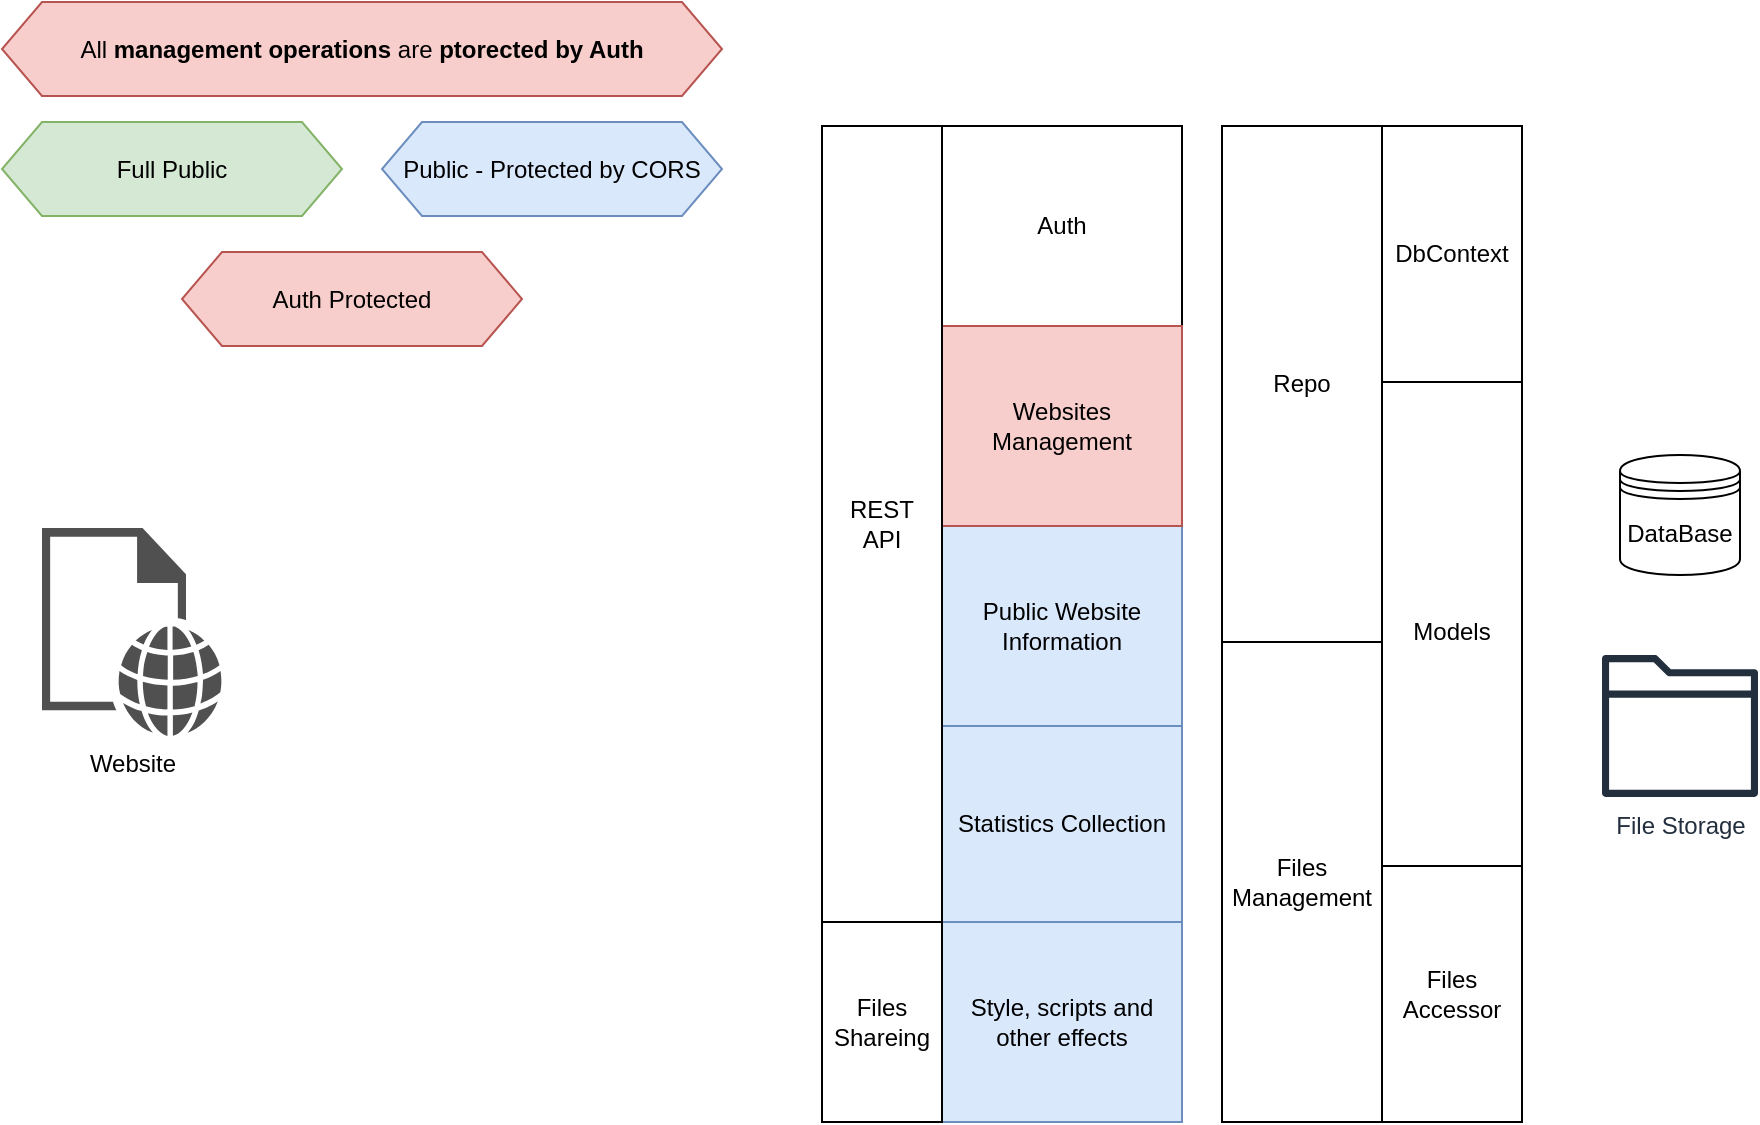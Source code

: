 <mxfile version="21.6.1" type="device" pages="2">
  <diagram name="Page-1" id="ZfqbuEP5Iuo1F0AxIvN3">
    <mxGraphModel dx="1418" dy="820" grid="1" gridSize="10" guides="1" tooltips="1" connect="1" arrows="1" fold="1" page="1" pageScale="1" pageWidth="1100" pageHeight="850" math="0" shadow="0">
      <root>
        <mxCell id="0" />
        <mxCell id="1" parent="0" />
        <mxCell id="TOT-_v6R7QztRLe_0nVt-1" value="Website" style="sketch=0;pointerEvents=1;shadow=0;dashed=0;html=1;strokeColor=none;fillColor=#505050;labelPosition=center;verticalLabelPosition=bottom;verticalAlign=top;outlineConnect=0;align=center;shape=mxgraph.office.concepts.web_page;" parent="1" vertex="1">
          <mxGeometry x="190" y="273" width="90" height="104" as="geometry" />
        </mxCell>
        <mxCell id="TOT-_v6R7QztRLe_0nVt-9" value="Public Website&lt;br style=&quot;border-color: var(--border-color);&quot;&gt;Information" style="rounded=0;whiteSpace=wrap;html=1;fillColor=#dae8fc;strokeColor=#6c8ebf;" parent="1" vertex="1">
          <mxGeometry x="640" y="272" width="120" height="100" as="geometry" />
        </mxCell>
        <mxCell id="TOT-_v6R7QztRLe_0nVt-10" value="Statistics Collection" style="rounded=0;whiteSpace=wrap;html=1;fillColor=#dae8fc;strokeColor=#6c8ebf;" parent="1" vertex="1">
          <mxGeometry x="640" y="372" width="120" height="98" as="geometry" />
        </mxCell>
        <mxCell id="TOT-_v6R7QztRLe_0nVt-11" value="Style, scripts and other effects" style="rounded=0;whiteSpace=wrap;html=1;fillColor=#dae8fc;strokeColor=#6c8ebf;" parent="1" vertex="1">
          <mxGeometry x="640" y="470" width="120" height="100" as="geometry" />
        </mxCell>
        <mxCell id="TOT-_v6R7QztRLe_0nVt-14" value="DataBase" style="shape=datastore;whiteSpace=wrap;html=1;" parent="1" vertex="1">
          <mxGeometry x="979" y="236.5" width="60" height="60" as="geometry" />
        </mxCell>
        <mxCell id="TOT-_v6R7QztRLe_0nVt-15" value="File Storage" style="sketch=0;outlineConnect=0;fontColor=#232F3E;gradientColor=none;fillColor=#232F3D;strokeColor=none;dashed=0;verticalLabelPosition=bottom;verticalAlign=top;align=center;html=1;fontSize=12;fontStyle=0;aspect=fixed;pointerEvents=1;shape=mxgraph.aws4.folder;" parent="1" vertex="1">
          <mxGeometry x="970" y="336.5" width="78" height="71" as="geometry" />
        </mxCell>
        <mxCell id="TOT-_v6R7QztRLe_0nVt-16" value="Auth" style="rounded=0;whiteSpace=wrap;html=1;" parent="1" vertex="1">
          <mxGeometry x="640" y="72" width="120" height="100" as="geometry" />
        </mxCell>
        <mxCell id="TOT-_v6R7QztRLe_0nVt-17" value="Websites Management" style="rounded=0;whiteSpace=wrap;html=1;fillColor=#f8cecc;strokeColor=#b85450;" parent="1" vertex="1">
          <mxGeometry x="640" y="172" width="120" height="100" as="geometry" />
        </mxCell>
        <mxCell id="TOT-_v6R7QztRLe_0nVt-18" value="REST&lt;br&gt;API" style="rounded=0;whiteSpace=wrap;html=1;" parent="1" vertex="1">
          <mxGeometry x="580" y="72" width="60" height="398" as="geometry" />
        </mxCell>
        <mxCell id="TOT-_v6R7QztRLe_0nVt-19" value="Files Shareing" style="rounded=0;whiteSpace=wrap;html=1;" parent="1" vertex="1">
          <mxGeometry x="580" y="470" width="60" height="100" as="geometry" />
        </mxCell>
        <mxCell id="TOT-_v6R7QztRLe_0nVt-20" value="Public - Protected by CORS" style="shape=hexagon;perimeter=hexagonPerimeter2;whiteSpace=wrap;html=1;fixedSize=1;fillColor=#dae8fc;strokeColor=#6c8ebf;" parent="1" vertex="1">
          <mxGeometry x="360" y="70" width="170" height="47" as="geometry" />
        </mxCell>
        <mxCell id="TOT-_v6R7QztRLe_0nVt-21" value="Full Public" style="shape=hexagon;perimeter=hexagonPerimeter2;whiteSpace=wrap;html=1;fixedSize=1;fillColor=#d5e8d4;strokeColor=#82b366;" parent="1" vertex="1">
          <mxGeometry x="170" y="70" width="170" height="47" as="geometry" />
        </mxCell>
        <mxCell id="TOT-_v6R7QztRLe_0nVt-22" value="Auth Protected" style="shape=hexagon;perimeter=hexagonPerimeter2;whiteSpace=wrap;html=1;fixedSize=1;fillColor=#f8cecc;strokeColor=#b85450;" parent="1" vertex="1">
          <mxGeometry x="260" y="135" width="170" height="47" as="geometry" />
        </mxCell>
        <mxCell id="TOT-_v6R7QztRLe_0nVt-23" value="DbContext" style="rounded=0;whiteSpace=wrap;html=1;" parent="1" vertex="1">
          <mxGeometry x="860" y="72" width="70" height="128" as="geometry" />
        </mxCell>
        <mxCell id="TOT-_v6R7QztRLe_0nVt-24" value="All &lt;b&gt;management operations&lt;/b&gt; are &lt;b&gt;ptorected by Auth&lt;/b&gt;" style="shape=hexagon;perimeter=hexagonPerimeter2;whiteSpace=wrap;html=1;fixedSize=1;fillColor=#f8cecc;strokeColor=#b85450;" parent="1" vertex="1">
          <mxGeometry x="170" y="10" width="360" height="47" as="geometry" />
        </mxCell>
        <mxCell id="TOT-_v6R7QztRLe_0nVt-25" value="Models" style="rounded=0;whiteSpace=wrap;html=1;" parent="1" vertex="1">
          <mxGeometry x="860" y="200" width="70" height="250" as="geometry" />
        </mxCell>
        <mxCell id="TOT-_v6R7QztRLe_0nVt-26" value="Repo" style="rounded=0;whiteSpace=wrap;html=1;" parent="1" vertex="1">
          <mxGeometry x="780" y="72" width="80" height="258" as="geometry" />
        </mxCell>
        <mxCell id="TOT-_v6R7QztRLe_0nVt-27" value="Files&lt;br&gt;Management" style="rounded=0;whiteSpace=wrap;html=1;" parent="1" vertex="1">
          <mxGeometry x="780" y="330" width="80" height="240" as="geometry" />
        </mxCell>
        <mxCell id="TOT-_v6R7QztRLe_0nVt-28" value="Files Accessor" style="rounded=0;whiteSpace=wrap;html=1;" parent="1" vertex="1">
          <mxGeometry x="860" y="442" width="70" height="128" as="geometry" />
        </mxCell>
      </root>
    </mxGraphModel>
  </diagram>
  <diagram id="nfsJNLR3mH0LoLk7Z8MT" name="SecuritySystem">
    <mxGraphModel dx="1493" dy="13" grid="1" gridSize="10" guides="1" tooltips="1" connect="1" arrows="1" fold="1" page="1" pageScale="1" pageWidth="1100" pageHeight="850" math="0" shadow="0">
      <root>
        <mxCell id="0" />
        <mxCell id="1" parent="0" />
        <mxCell id="czs-m71-U2xIG_K7uHOS-11" style="edgeStyle=orthogonalEdgeStyle;rounded=0;orthogonalLoop=1;jettySize=auto;html=1;" edge="1" parent="1" source="qGoDjbubHYWRGXqa84R0-1" target="czs-m71-U2xIG_K7uHOS-9">
          <mxGeometry relative="1" as="geometry" />
        </mxCell>
        <mxCell id="qGoDjbubHYWRGXqa84R0-1" value="User" style="shape=umlActor;verticalLabelPosition=bottom;verticalAlign=top;html=1;outlineConnect=0;" parent="1" vertex="1">
          <mxGeometry x="85" y="1170" width="30" height="60" as="geometry" />
        </mxCell>
        <mxCell id="czs-m71-U2xIG_K7uHOS-10" style="edgeStyle=orthogonalEdgeStyle;rounded=0;orthogonalLoop=1;jettySize=auto;html=1;" edge="1" parent="1" source="qGoDjbubHYWRGXqa84R0-2" target="czs-m71-U2xIG_K7uHOS-9">
          <mxGeometry relative="1" as="geometry" />
        </mxCell>
        <mxCell id="qGoDjbubHYWRGXqa84R0-2" value="WebPage" style="ellipse;shape=cloud;whiteSpace=wrap;html=1;" parent="1" vertex="1">
          <mxGeometry x="40" y="1320" width="120" height="80" as="geometry" />
        </mxCell>
        <mxCell id="qGoDjbubHYWRGXqa84R0-7" style="edgeStyle=orthogonalEdgeStyle;rounded=0;orthogonalLoop=1;jettySize=auto;html=1;entryX=0;entryY=0.5;entryDx=0;entryDy=0;" parent="1" source="qGoDjbubHYWRGXqa84R0-4" target="qGoDjbubHYWRGXqa84R0-6" edge="1">
          <mxGeometry relative="1" as="geometry" />
        </mxCell>
        <mxCell id="qGoDjbubHYWRGXqa84R0-8" value="Domain data like headers and requester" style="edgeLabel;html=1;align=center;verticalAlign=middle;resizable=0;points=[];fontStyle=1;fontSize=13;" parent="qGoDjbubHYWRGXqa84R0-7" vertex="1" connectable="0">
          <mxGeometry x="0.667" y="-5" relative="1" as="geometry">
            <mxPoint x="-100" y="-5" as="offset" />
          </mxGeometry>
        </mxCell>
        <mxCell id="8sM5rEdZGpGG4iv7RLSA-2" style="edgeStyle=orthogonalEdgeStyle;rounded=0;orthogonalLoop=1;jettySize=auto;html=1;entryX=0;entryY=0.5;entryDx=0;entryDy=0;" parent="1" source="qGoDjbubHYWRGXqa84R0-4" target="8sM5rEdZGpGG4iv7RLSA-1" edge="1">
          <mxGeometry relative="1" as="geometry">
            <Array as="points">
              <mxPoint x="560" y="1420" />
            </Array>
          </mxGeometry>
        </mxCell>
        <mxCell id="8sM5rEdZGpGG4iv7RLSA-3" value="UserPass" style="edgeLabel;html=1;align=center;verticalAlign=middle;resizable=0;points=[];fontStyle=1;fontSize=12;" parent="8sM5rEdZGpGG4iv7RLSA-2" vertex="1" connectable="0">
          <mxGeometry x="0.2" y="-4" relative="1" as="geometry">
            <mxPoint as="offset" />
          </mxGeometry>
        </mxCell>
        <mxCell id="qGoDjbubHYWRGXqa84R0-4" value="Endpoint" style="rounded=0;whiteSpace=wrap;html=1;" parent="1" vertex="1">
          <mxGeometry x="520" y="1210" width="120" height="60" as="geometry" />
        </mxCell>
        <mxCell id="qGoDjbubHYWRGXqa84R0-9" style="edgeStyle=orthogonalEdgeStyle;rounded=0;orthogonalLoop=1;jettySize=auto;html=1;entryX=0.5;entryY=1;entryDx=0;entryDy=0;" parent="1" source="qGoDjbubHYWRGXqa84R0-6" target="qGoDjbubHYWRGXqa84R0-4" edge="1">
          <mxGeometry relative="1" as="geometry">
            <Array as="points">
              <mxPoint x="1000" y="1300" />
              <mxPoint x="580" y="1300" />
            </Array>
          </mxGeometry>
        </mxCell>
        <mxCell id="qGoDjbubHYWRGXqa84R0-10" value="UserPass (auth role, current user and current webpage)" style="edgeLabel;html=1;align=center;verticalAlign=middle;resizable=0;points=[];fontStyle=1;fontSize=13;" parent="qGoDjbubHYWRGXqa84R0-9" vertex="1" connectable="0">
          <mxGeometry x="0.204" y="6" relative="1" as="geometry">
            <mxPoint x="53" y="14" as="offset" />
          </mxGeometry>
        </mxCell>
        <mxCell id="qGoDjbubHYWRGXqa84R0-6" value="AuthLogic" style="shape=hexagon;perimeter=hexagonPerimeter2;whiteSpace=wrap;html=1;fixedSize=1;" parent="1" vertex="1">
          <mxGeometry x="940" y="1200" width="120" height="80" as="geometry" />
        </mxCell>
        <mxCell id="8sM5rEdZGpGG4iv7RLSA-4" style="edgeStyle=orthogonalEdgeStyle;rounded=0;orthogonalLoop=1;jettySize=auto;html=1;entryX=0.158;entryY=1.033;entryDx=0;entryDy=0;entryPerimeter=0;" parent="1" source="8sM5rEdZGpGG4iv7RLSA-1" target="qGoDjbubHYWRGXqa84R0-4" edge="1">
          <mxGeometry relative="1" as="geometry">
            <Array as="points">
              <mxPoint x="539" y="1450" />
            </Array>
          </mxGeometry>
        </mxCell>
        <mxCell id="8sM5rEdZGpGG4iv7RLSA-5" value="Records Allowed by UserPass" style="edgeLabel;html=1;align=center;verticalAlign=middle;resizable=0;points=[];fontStyle=1;fontSize=12;" parent="8sM5rEdZGpGG4iv7RLSA-4" vertex="1" connectable="0">
          <mxGeometry x="-0.168" y="4" relative="1" as="geometry">
            <mxPoint as="offset" />
          </mxGeometry>
        </mxCell>
        <mxCell id="8sM5rEdZGpGG4iv7RLSA-1" value="Repository" style="shape=hexagon;perimeter=hexagonPerimeter2;whiteSpace=wrap;html=1;fixedSize=1;" parent="1" vertex="1">
          <mxGeometry x="940" y="1380" width="120" height="80" as="geometry" />
        </mxCell>
        <mxCell id="czs-m71-U2xIG_K7uHOS-4" style="edgeStyle=orthogonalEdgeStyle;rounded=0;orthogonalLoop=1;jettySize=auto;html=1;entryX=0;entryY=0.5;entryDx=0;entryDy=0;" edge="1" parent="1" source="czs-m71-U2xIG_K7uHOS-1" target="qGoDjbubHYWRGXqa84R0-4">
          <mxGeometry relative="1" as="geometry" />
        </mxCell>
        <mxCell id="czs-m71-U2xIG_K7uHOS-13" style="edgeStyle=orthogonalEdgeStyle;rounded=0;orthogonalLoop=1;jettySize=auto;html=1;" edge="1" parent="1" source="czs-m71-U2xIG_K7uHOS-1" target="qGoDjbubHYWRGXqa84R0-6">
          <mxGeometry relative="1" as="geometry" />
        </mxCell>
        <mxCell id="czs-m71-U2xIG_K7uHOS-14" value="&lt;b&gt;&lt;font style=&quot;font-size: 13px;&quot;&gt;Domain data like headers and requester&lt;/font&gt;&lt;/b&gt;" style="edgeLabel;html=1;align=center;verticalAlign=middle;resizable=0;points=[];" vertex="1" connectable="0" parent="czs-m71-U2xIG_K7uHOS-13">
          <mxGeometry x="-0.005" y="-2" relative="1" as="geometry">
            <mxPoint as="offset" />
          </mxGeometry>
        </mxCell>
        <mxCell id="czs-m71-U2xIG_K7uHOS-1" value="Authorization Checks" style="rounded=0;whiteSpace=wrap;html=1;" vertex="1" parent="1">
          <mxGeometry x="420" y="1070" width="145" height="60" as="geometry" />
        </mxCell>
        <mxCell id="czs-m71-U2xIG_K7uHOS-3" style="edgeStyle=orthogonalEdgeStyle;rounded=0;orthogonalLoop=1;jettySize=auto;html=1;entryX=0;entryY=0.5;entryDx=0;entryDy=0;" edge="1" parent="1" source="czs-m71-U2xIG_K7uHOS-2" target="czs-m71-U2xIG_K7uHOS-1">
          <mxGeometry relative="1" as="geometry" />
        </mxCell>
        <mxCell id="czs-m71-U2xIG_K7uHOS-6" value="&lt;span style=&quot;font-size: 13px;&quot;&gt;Yes&lt;/span&gt;" style="edgeLabel;html=1;align=center;verticalAlign=middle;resizable=0;points=[];fontStyle=1;fontSize=13;" vertex="1" connectable="0" parent="czs-m71-U2xIG_K7uHOS-3">
          <mxGeometry x="0.152" y="5" relative="1" as="geometry">
            <mxPoint as="offset" />
          </mxGeometry>
        </mxCell>
        <mxCell id="czs-m71-U2xIG_K7uHOS-5" style="edgeStyle=orthogonalEdgeStyle;rounded=0;orthogonalLoop=1;jettySize=auto;html=1;entryX=0;entryY=0.75;entryDx=0;entryDy=0;" edge="1" parent="1" source="czs-m71-U2xIG_K7uHOS-2" target="qGoDjbubHYWRGXqa84R0-4">
          <mxGeometry relative="1" as="geometry" />
        </mxCell>
        <mxCell id="czs-m71-U2xIG_K7uHOS-7" value="&lt;b&gt;&lt;font style=&quot;font-size: 13px;&quot;&gt;No&lt;/font&gt;&lt;/b&gt;" style="edgeLabel;html=1;align=center;verticalAlign=middle;resizable=0;points=[];" vertex="1" connectable="0" parent="czs-m71-U2xIG_K7uHOS-5">
          <mxGeometry x="-0.22" y="-5" relative="1" as="geometry">
            <mxPoint y="-5" as="offset" />
          </mxGeometry>
        </mxCell>
        <mxCell id="czs-m71-U2xIG_K7uHOS-2" value="IsProtected?" style="ellipse;whiteSpace=wrap;html=1;aspect=fixed;" vertex="1" parent="1">
          <mxGeometry x="350" y="1210" width="90" height="90" as="geometry" />
        </mxCell>
        <mxCell id="czs-m71-U2xIG_K7uHOS-12" style="edgeStyle=orthogonalEdgeStyle;rounded=0;orthogonalLoop=1;jettySize=auto;html=1;" edge="1" parent="1" source="czs-m71-U2xIG_K7uHOS-9" target="czs-m71-U2xIG_K7uHOS-2">
          <mxGeometry relative="1" as="geometry" />
        </mxCell>
        <mxCell id="czs-m71-U2xIG_K7uHOS-9" value="Webpage Manager" style="rounded=0;whiteSpace=wrap;html=1;" vertex="1" parent="1">
          <mxGeometry x="240" y="1065" width="80" height="380" as="geometry" />
        </mxCell>
      </root>
    </mxGraphModel>
  </diagram>
</mxfile>
